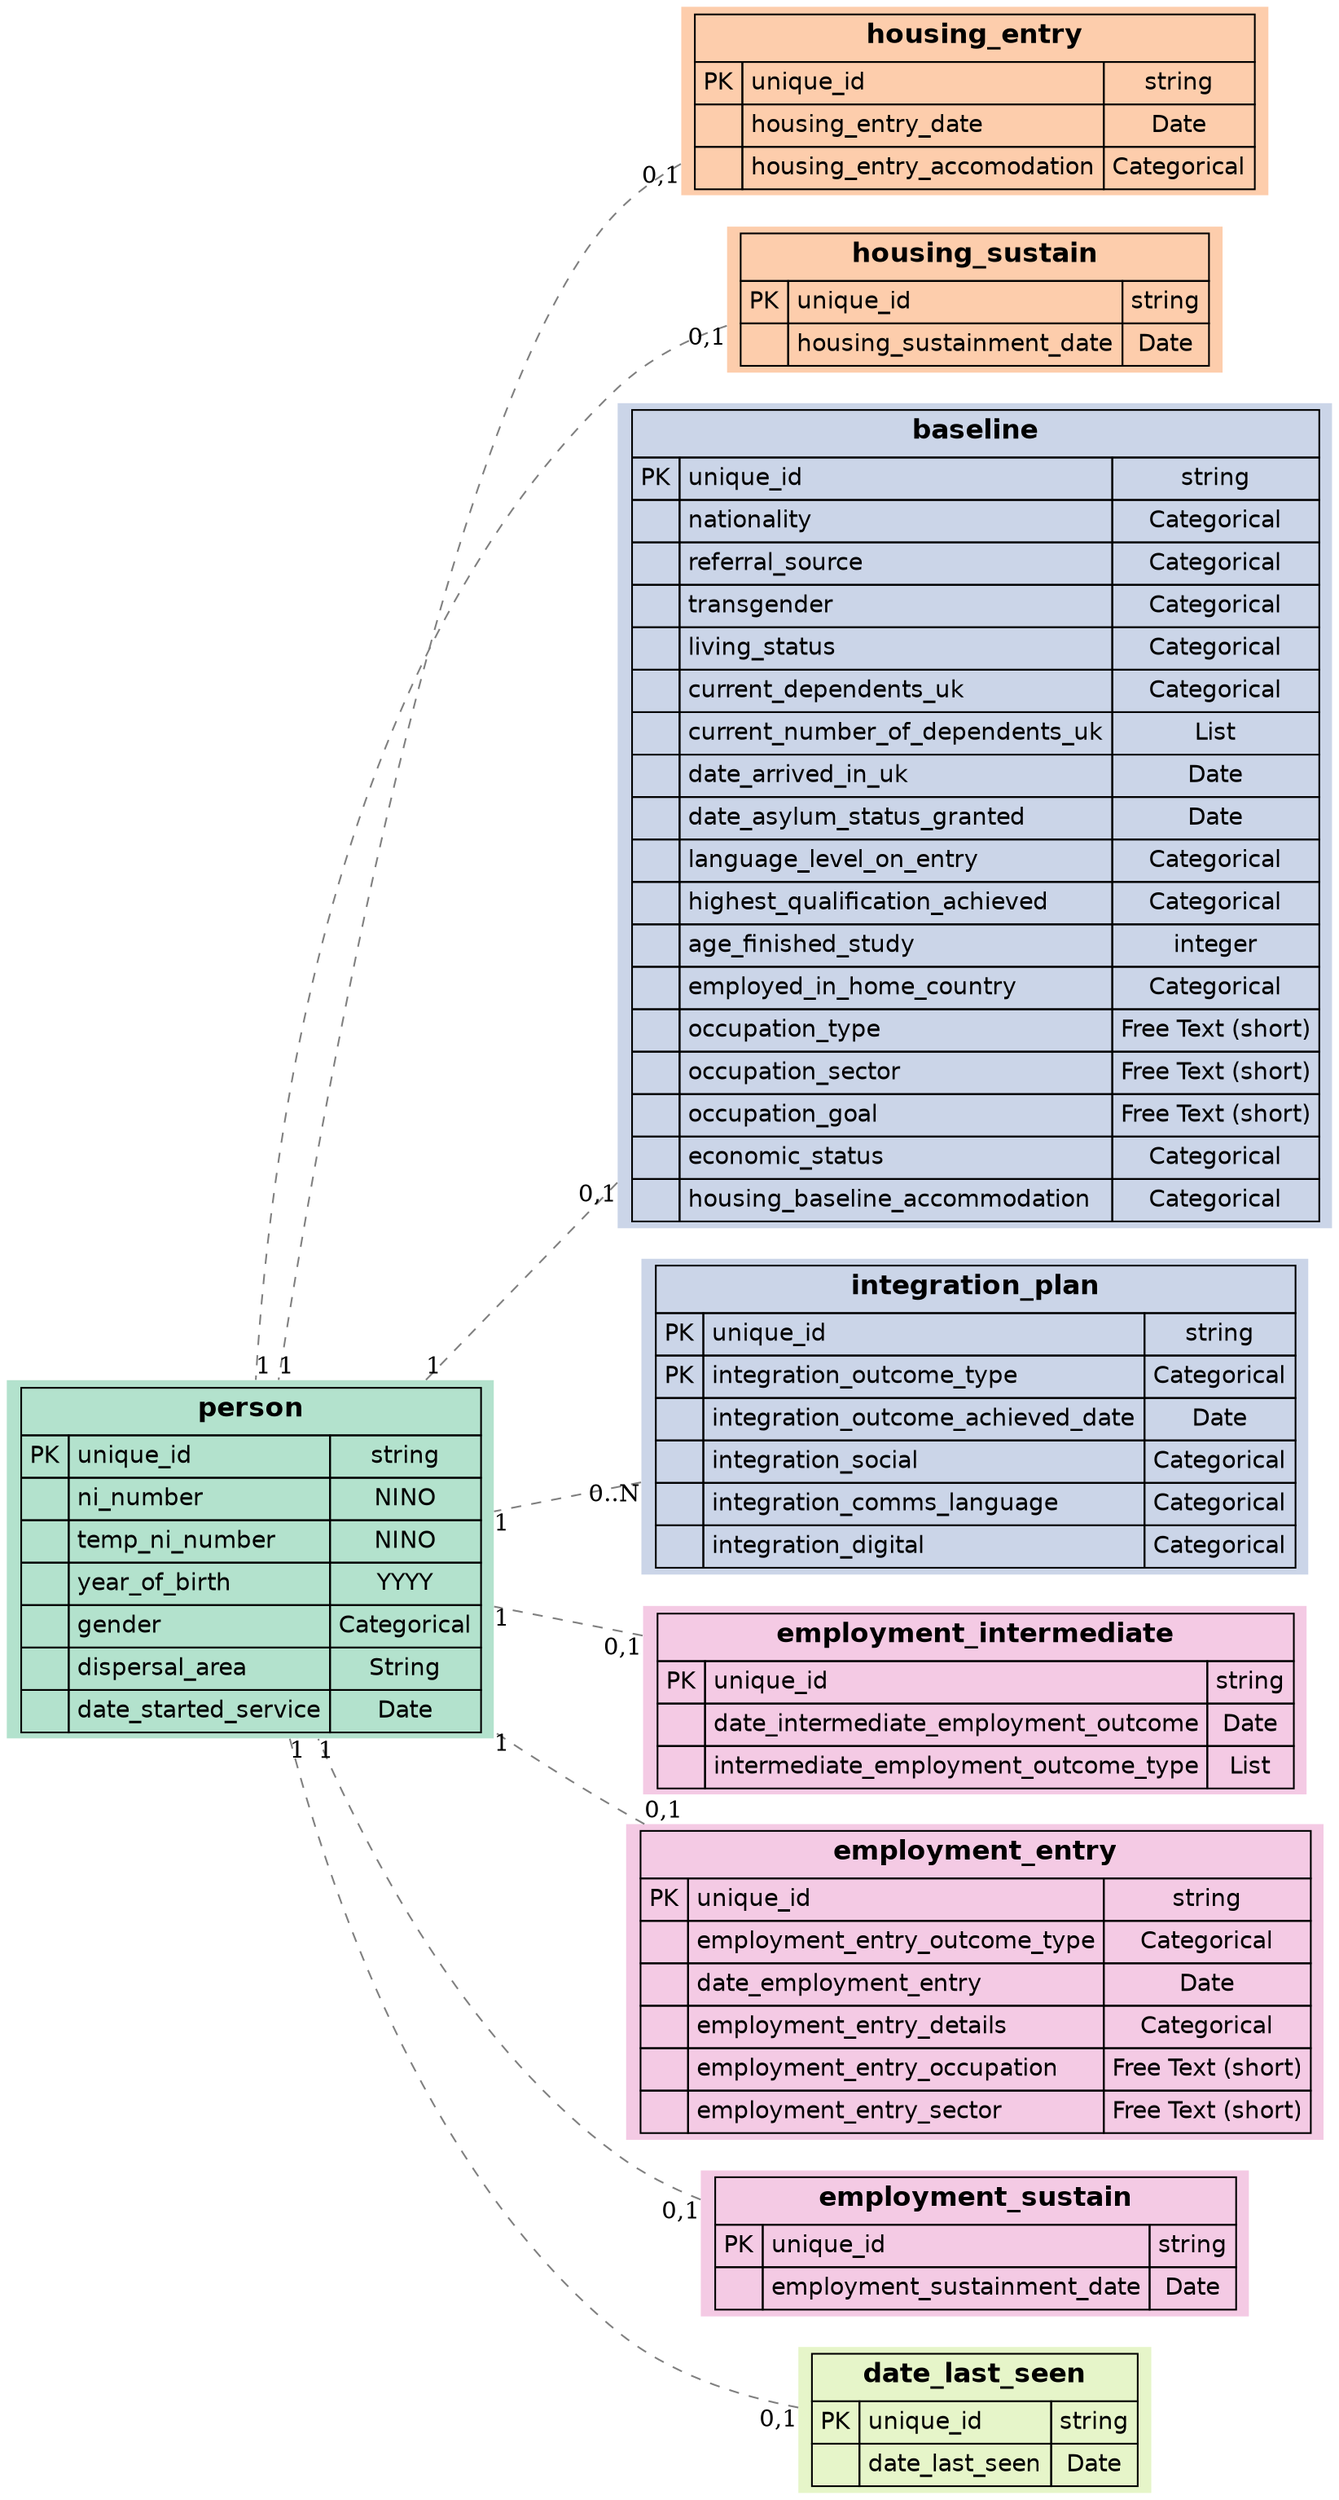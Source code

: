 graph {
    graph [rankdir=RL];
    node [label="\N",
        shape=plaintext
    ];
    edge [color=gray50,
        minlen=2,
        style=dashed
    ];



"person" [id="person", fillcolor="#b3e2cd", style="filled", label=<<FONT FACE="Helvetica">
    <TABLE BORDER="0" CELLBORDER="1" CELLPADDING="4" CELLSPACING="0">
        <TR>
            <TD COLSPAN="3"><B><FONT POINT-SIZE="16">person</FONT></B></TD>
        </TR>
        
        <TR>
            <TD>PK</TD>
            <TD ALIGN="LEFT">unique_id</TD>
            <TD ALIGN="CENTER">string</TD>
        </TR>
        <TR>
            <TD></TD>
            <TD ALIGN="LEFT">ni_number</TD>
            <TD ALIGN="CENTER">NINO</TD>
        </TR>
        <TR>
            <TD></TD>
            <TD ALIGN="LEFT">temp_ni_number</TD>
            <TD ALIGN="CENTER">NINO</TD>
        </TR>
        <TR>
            <TD></TD>
            <TD ALIGN="LEFT">year_of_birth</TD>
            <TD ALIGN="CENTER">YYYY</TD>
        </TR>
        <TR>
            <TD></TD>
            <TD ALIGN="LEFT">gender</TD>
            <TD ALIGN="CENTER">Categorical</TD>
        </TR>
        <TR>
            <TD></TD>
            <TD ALIGN="LEFT">dispersal_area</TD>
            <TD ALIGN="CENTER">String</TD>
        </TR>
        <TR>
            <TD></TD>
            <TD ALIGN="LEFT">date_started_service</TD>
            <TD ALIGN="CENTER">Date</TD>
        </TR>
    </TABLE>
</FONT>>];


"housing_entry" [id="housing_entry", fillcolor="#fdcdac", style="filled", label=<<FONT FACE="Helvetica">
    <TABLE BORDER="0" CELLBORDER="1" CELLPADDING="4" CELLSPACING="0">
        <TR>
            <TD COLSPAN="3"><B><FONT POINT-SIZE="16">housing_entry</FONT></B></TD>
        </TR>
        
        <TR>
            <TD>PK</TD>
            <TD ALIGN="LEFT">unique_id</TD>
            <TD ALIGN="CENTER">string</TD>
        </TR>
        <TR>
            <TD></TD>
            <TD ALIGN="LEFT">housing_entry_date</TD>
            <TD ALIGN="CENTER">Date</TD>
        </TR>
        <TR>
            <TD></TD>
            <TD ALIGN="LEFT">housing_entry_accomodation</TD>
            <TD ALIGN="CENTER">Categorical</TD>
        </TR>
    </TABLE>
</FONT>>];


"housing_sustain" [id="housing_sustain", fillcolor="#fdcdac", style="filled", label=<<FONT FACE="Helvetica">
    <TABLE BORDER="0" CELLBORDER="1" CELLPADDING="4" CELLSPACING="0">
        <TR>
            <TD COLSPAN="3"><B><FONT POINT-SIZE="16">housing_sustain</FONT></B></TD>
        </TR>
        
        <TR>
            <TD>PK</TD>
            <TD ALIGN="LEFT">unique_id</TD>
            <TD ALIGN="CENTER">string</TD>
        </TR>
        <TR>
            <TD></TD>
            <TD ALIGN="LEFT">housing_sustainment_date</TD>
            <TD ALIGN="CENTER">Date</TD>
        </TR>
    </TABLE>
</FONT>>];


"baseline" [id="baseline", fillcolor="#cbd5e8", style="filled", label=<<FONT FACE="Helvetica">
    <TABLE BORDER="0" CELLBORDER="1" CELLPADDING="4" CELLSPACING="0">
        <TR>
            <TD COLSPAN="3"><B><FONT POINT-SIZE="16">baseline</FONT></B></TD>
        </TR>
        
        <TR>
            <TD>PK</TD>
            <TD ALIGN="LEFT">unique_id</TD>
            <TD ALIGN="CENTER">string</TD>
        </TR>
        <TR>
            <TD></TD>
            <TD ALIGN="LEFT">nationality</TD>
            <TD ALIGN="CENTER">Categorical</TD>
        </TR>
        <TR>
            <TD></TD>
            <TD ALIGN="LEFT">referral_source</TD>
            <TD ALIGN="CENTER">Categorical</TD>
        </TR>
        <TR>
            <TD></TD>
            <TD ALIGN="LEFT">transgender</TD>
            <TD ALIGN="CENTER">Categorical</TD>
        </TR>
        <TR>
            <TD></TD>
            <TD ALIGN="LEFT">living_status</TD>
            <TD ALIGN="CENTER">Categorical</TD>
        </TR>
        <TR>
            <TD></TD>
            <TD ALIGN="LEFT">current_dependents_uk</TD>
            <TD ALIGN="CENTER">Categorical</TD>
        </TR>
        <TR>
            <TD></TD>
            <TD ALIGN="LEFT">current_number_of_dependents_uk</TD>
            <TD ALIGN="CENTER">List</TD>
        </TR>
        <TR>
            <TD></TD>
            <TD ALIGN="LEFT">date_arrived_in_uk</TD>
            <TD ALIGN="CENTER">Date</TD>
        </TR>
        <TR>
            <TD></TD>
            <TD ALIGN="LEFT">date_asylum_status_granted</TD>
            <TD ALIGN="CENTER">Date</TD>
        </TR>
        <TR>
            <TD></TD>
            <TD ALIGN="LEFT">language_level_on_entry</TD>
            <TD ALIGN="CENTER">Categorical</TD>
        </TR>
        <TR>
            <TD></TD>
            <TD ALIGN="LEFT">highest_qualification_achieved</TD>
            <TD ALIGN="CENTER">Categorical</TD>
        </TR>
        <TR>
            <TD></TD>
            <TD ALIGN="LEFT">age_finished_study</TD>
            <TD ALIGN="CENTER">integer</TD>
        </TR>
        <TR>
            <TD></TD>
            <TD ALIGN="LEFT">employed_in_home_country</TD>
            <TD ALIGN="CENTER">Categorical</TD>
        </TR>
        <TR>
            <TD></TD>
            <TD ALIGN="LEFT">occupation_type</TD>
            <TD ALIGN="CENTER">Free Text (short)</TD>
        </TR>
        <TR>
            <TD></TD>
            <TD ALIGN="LEFT">occupation_sector</TD>
            <TD ALIGN="CENTER">Free Text (short)</TD>
        </TR>
        <TR>
            <TD></TD>
            <TD ALIGN="LEFT">occupation_goal</TD>
            <TD ALIGN="CENTER">Free Text (short)</TD>
        </TR>
        <TR>
            <TD></TD>
            <TD ALIGN="LEFT">economic_status</TD>
            <TD ALIGN="CENTER">Categorical</TD>
        </TR>
        <TR>
            <TD></TD>
            <TD ALIGN="LEFT">housing_baseline_accommodation</TD>
            <TD ALIGN="CENTER">Categorical</TD>
        </TR>
    </TABLE>
</FONT>>];


"integration_plan" [id="integration_plan", fillcolor="#cbd5e8", style="filled", label=<<FONT FACE="Helvetica">
    <TABLE BORDER="0" CELLBORDER="1" CELLPADDING="4" CELLSPACING="0">
        <TR>
            <TD COLSPAN="3"><B><FONT POINT-SIZE="16">integration_plan</FONT></B></TD>
        </TR>
        
        <TR>
            <TD>PK</TD>
            <TD ALIGN="LEFT">unique_id</TD>
            <TD ALIGN="CENTER">string</TD>
        </TR>
        <TR>
            <TD>PK</TD>
            <TD ALIGN="LEFT">integration_outcome_type</TD>
            <TD ALIGN="CENTER">Categorical</TD>
        </TR>
        <TR>
            <TD></TD>
            <TD ALIGN="LEFT">integration_outcome_achieved_date</TD>
            <TD ALIGN="CENTER">Date</TD>
        </TR>
        <TR>
            <TD></TD>
            <TD ALIGN="LEFT">integration_social</TD>
            <TD ALIGN="CENTER">Categorical</TD>
        </TR>
        <TR>
            <TD></TD>
            <TD ALIGN="LEFT">integration_comms_language</TD>
            <TD ALIGN="CENTER">Categorical</TD>
        </TR>
        <TR>
            <TD></TD>
            <TD ALIGN="LEFT">integration_digital</TD>
            <TD ALIGN="CENTER">Categorical</TD>
        </TR>
    </TABLE>
</FONT>>];


"employment_intermediate" [id="employment_intermediate", fillcolor="#f4cae4", style="filled", label=<<FONT FACE="Helvetica">
    <TABLE BORDER="0" CELLBORDER="1" CELLPADDING="4" CELLSPACING="0">
        <TR>
            <TD COLSPAN="3"><B><FONT POINT-SIZE="16">employment_intermediate</FONT></B></TD>
        </TR>
        
        <TR>
            <TD>PK</TD>
            <TD ALIGN="LEFT">unique_id</TD>
            <TD ALIGN="CENTER">string</TD>
        </TR>
        <TR>
            <TD></TD>
            <TD ALIGN="LEFT">date_intermediate_employment_outcome</TD>
            <TD ALIGN="CENTER">Date</TD>
        </TR>
        <TR>
            <TD></TD>
            <TD ALIGN="LEFT">intermediate_employment_outcome_type</TD>
            <TD ALIGN="CENTER">List</TD>
        </TR>
    </TABLE>
</FONT>>];


"employment_entry" [id="employment_entry", fillcolor="#f4cae4", style="filled", label=<<FONT FACE="Helvetica">
    <TABLE BORDER="0" CELLBORDER="1" CELLPADDING="4" CELLSPACING="0">
        <TR>
            <TD COLSPAN="3"><B><FONT POINT-SIZE="16">employment_entry</FONT></B></TD>
        </TR>
        
        <TR>
            <TD>PK</TD>
            <TD ALIGN="LEFT">unique_id</TD>
            <TD ALIGN="CENTER">string</TD>
        </TR>
        <TR>
            <TD></TD>
            <TD ALIGN="LEFT">employment_entry_outcome_type</TD>
            <TD ALIGN="CENTER">Categorical</TD>
        </TR>
        <TR>
            <TD></TD>
            <TD ALIGN="LEFT">date_employment_entry</TD>
            <TD ALIGN="CENTER">Date</TD>
        </TR>
        <TR>
            <TD></TD>
            <TD ALIGN="LEFT">employment_entry_details</TD>
            <TD ALIGN="CENTER">Categorical</TD>
        </TR>
        <TR>
            <TD></TD>
            <TD ALIGN="LEFT">employment_entry_occupation</TD>
            <TD ALIGN="CENTER">Free Text (short)</TD>
        </TR>
        <TR>
            <TD></TD>
            <TD ALIGN="LEFT">employment_entry_sector</TD>
            <TD ALIGN="CENTER">Free Text (short)</TD>
        </TR>
    </TABLE>
</FONT>>];


"employment_sustain" [id="employment_sustain", fillcolor="#f4cae4", style="filled", label=<<FONT FACE="Helvetica">
    <TABLE BORDER="0" CELLBORDER="1" CELLPADDING="4" CELLSPACING="0">
        <TR>
            <TD COLSPAN="3"><B><FONT POINT-SIZE="16">employment_sustain</FONT></B></TD>
        </TR>
        
        <TR>
            <TD>PK</TD>
            <TD ALIGN="LEFT">unique_id</TD>
            <TD ALIGN="CENTER">string</TD>
        </TR>
        <TR>
            <TD></TD>
            <TD ALIGN="LEFT">employment_sustainment_date</TD>
            <TD ALIGN="CENTER">Date</TD>
        </TR>
    </TABLE>
</FONT>>];


"date_last_seen" [id="date_last_seen", fillcolor="#e6f5c9", style="filled", label=<<FONT FACE="Helvetica">
    <TABLE BORDER="0" CELLBORDER="1" CELLPADDING="4" CELLSPACING="0">
        <TR>
            <TD COLSPAN="3"><B><FONT POINT-SIZE="16">date_last_seen</FONT></B></TD>
        </TR>
        
        <TR>
            <TD>PK</TD>
            <TD ALIGN="LEFT">unique_id</TD>
            <TD ALIGN="CENTER">string</TD>
        </TR>
        <TR>
            <TD></TD>
            <TD ALIGN="LEFT">date_last_seen</TD>
            <TD ALIGN="CENTER">Date</TD>
        </TR>
    </TABLE>
</FONT>>];



"housing_entry" -- "person" [taillabel="0,1", headlabel="1", id="housing_entry--person"];

"baseline" -- "person" [taillabel="0,1", headlabel="1", id="baseline--person"];

"date_last_seen" -- "person" [taillabel="0,1", headlabel="1", id="date_last_seen--person"];

"housing_sustain" -- "person" [taillabel="0,1", headlabel="1", id="housing_sustain--person"];

"employment_entry" -- "person" [taillabel="0,1", headlabel="1", id="employment_entry--person"];

"employment_sustain" -- "person" [taillabel="0,1", headlabel="1", id="employment_sustain--person"];

"integration_plan" -- "person" [taillabel="0..N", headlabel="1", id="integration_plan--person"];

"employment_intermediate" -- "person" [taillabel="0,1", headlabel="1", id="employment_intermediate--person"];


}